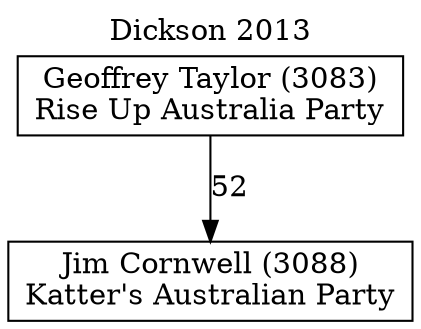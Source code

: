 // House preference flow
digraph "Jim Cornwell (3088)_Dickson_2013" {
	graph [label="Dickson 2013" labelloc=t mclimit=10]
	node [shape=box]
	"Jim Cornwell (3088)" [label="Jim Cornwell (3088)
Katter's Australian Party"]
	"Geoffrey Taylor (3083)" [label="Geoffrey Taylor (3083)
Rise Up Australia Party"]
	"Geoffrey Taylor (3083)" -> "Jim Cornwell (3088)" [label=52]
}
